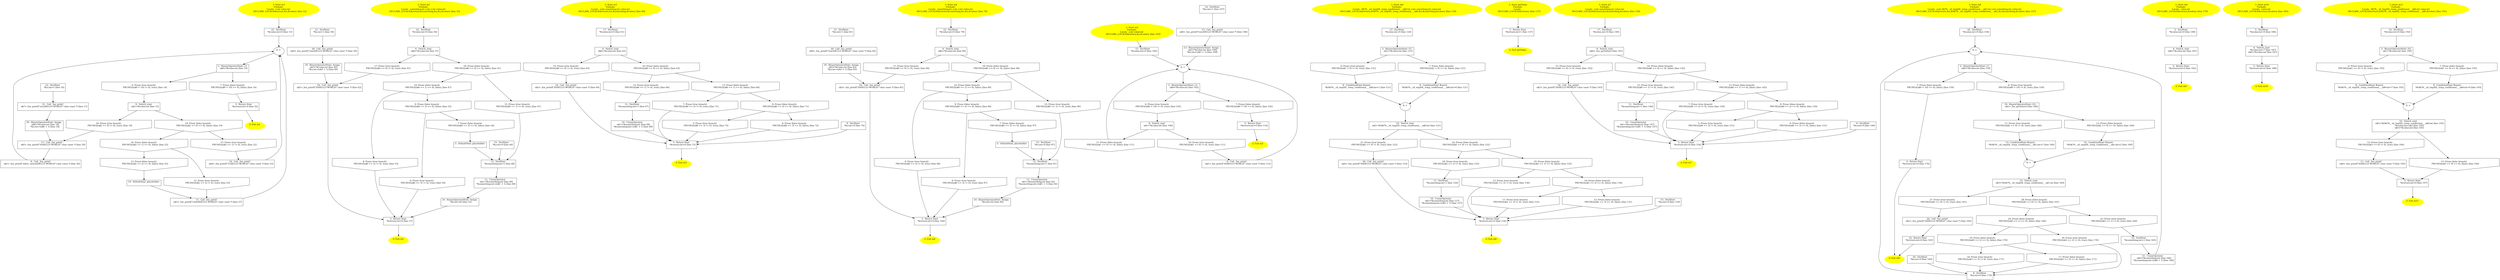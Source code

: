 /* @generated */
digraph iCFG {
"m1.ae7be26cdaa742ca148068d5ac90eaca_1" [label="1: Start m1\nFormals: \nLocals:  x:int value:int \n   DECLARE_LOCALS(&return,&x,&value); [line 12]\n " color=yellow style=filled]
	

	 "m1.ae7be26cdaa742ca148068d5ac90eaca_1" -> "m1.ae7be26cdaa742ca148068d5ac90eaca_23" ;
"m1.ae7be26cdaa742ca148068d5ac90eaca_2" [label="2: Exit m1 \n  " color=yellow style=filled]
	

"m1.ae7be26cdaa742ca148068d5ac90eaca_3" [label="3:  Return Stmt \n   *&return:int=0 [line 32]\n " shape="box"]
	

	 "m1.ae7be26cdaa742ca148068d5ac90eaca_3" -> "m1.ae7be26cdaa742ca148068d5ac90eaca_2" ;
"m1.ae7be26cdaa742ca148068d5ac90eaca_4" [label="4: + \n  " ]
	

	 "m1.ae7be26cdaa742ca148068d5ac90eaca_4" -> "m1.ae7be26cdaa742ca148068d5ac90eaca_5" ;
"m1.ae7be26cdaa742ca148068d5ac90eaca_5" [label="5:  BinaryOperatorStmt: LT \n   n$0=*&value:int [line 14]\n " shape="box"]
	

	 "m1.ae7be26cdaa742ca148068d5ac90eaca_5" -> "m1.ae7be26cdaa742ca148068d5ac90eaca_6" ;
	 "m1.ae7be26cdaa742ca148068d5ac90eaca_5" -> "m1.ae7be26cdaa742ca148068d5ac90eaca_7" ;
"m1.ae7be26cdaa742ca148068d5ac90eaca_6" [label="6: Prune (true branch) \n   PRUNE(((n$0 < 10) != 0), true); [line 14]\n " shape="invhouse"]
	

	 "m1.ae7be26cdaa742ca148068d5ac90eaca_6" -> "m1.ae7be26cdaa742ca148068d5ac90eaca_9" ;
"m1.ae7be26cdaa742ca148068d5ac90eaca_7" [label="7: Prune (false branch) \n   PRUNE(((n$0 < 10) == 0), false); [line 14]\n " shape="invhouse"]
	

	 "m1.ae7be26cdaa742ca148068d5ac90eaca_7" -> "m1.ae7be26cdaa742ca148068d5ac90eaca_3" ;
"m1.ae7be26cdaa742ca148068d5ac90eaca_8" [label="8:  Call _fun_printf \n   n$1=_fun_printf(\"(after_switch)HELLO WORLD!\":char const *) [line 30]\n " shape="box"]
	

	 "m1.ae7be26cdaa742ca148068d5ac90eaca_8" -> "m1.ae7be26cdaa742ca148068d5ac90eaca_4" ;
"m1.ae7be26cdaa742ca148068d5ac90eaca_9" [label="9:  Switch_stmt \n   n$2=*&value:int [line 15]\n " shape="box"]
	

	 "m1.ae7be26cdaa742ca148068d5ac90eaca_9" -> "m1.ae7be26cdaa742ca148068d5ac90eaca_18" ;
	 "m1.ae7be26cdaa742ca148068d5ac90eaca_9" -> "m1.ae7be26cdaa742ca148068d5ac90eaca_19" ;
"m1.ae7be26cdaa742ca148068d5ac90eaca_10" [label="10:  DefaultStmt_placeholder \n  " shape="box"]
	

	 "m1.ae7be26cdaa742ca148068d5ac90eaca_10" -> "m1.ae7be26cdaa742ca148068d5ac90eaca_11" ;
"m1.ae7be26cdaa742ca148068d5ac90eaca_11" [label="11:  Call _fun_printf \n   n$3=_fun_printf(\"(2/def)HELLO WORLD!\":char const *) [line 27]\n " shape="box"]
	

	 "m1.ae7be26cdaa742ca148068d5ac90eaca_11" -> "m1.ae7be26cdaa742ca148068d5ac90eaca_4" ;
"m1.ae7be26cdaa742ca148068d5ac90eaca_12" [label="12: Prune (true branch) \n   PRUNE(((n$2 == 2) != 0), true); [line 25]\n " shape="invhouse"]
	

	 "m1.ae7be26cdaa742ca148068d5ac90eaca_12" -> "m1.ae7be26cdaa742ca148068d5ac90eaca_11" ;
"m1.ae7be26cdaa742ca148068d5ac90eaca_13" [label="13: Prune (false branch) \n   PRUNE(((n$2 == 2) == 0), false); [line 25]\n " shape="invhouse"]
	

	 "m1.ae7be26cdaa742ca148068d5ac90eaca_13" -> "m1.ae7be26cdaa742ca148068d5ac90eaca_10" ;
"m1.ae7be26cdaa742ca148068d5ac90eaca_14" [label="14:  Call _fun_printf \n   n$4=_fun_printf(\"(1)HELLO WORLD!\":char const *) [line 23]\n " shape="box"]
	

	 "m1.ae7be26cdaa742ca148068d5ac90eaca_14" -> "m1.ae7be26cdaa742ca148068d5ac90eaca_4" ;
"m1.ae7be26cdaa742ca148068d5ac90eaca_15" [label="15: Prune (true branch) \n   PRUNE(((n$2 == 1) != 0), true); [line 22]\n " shape="invhouse"]
	

	 "m1.ae7be26cdaa742ca148068d5ac90eaca_15" -> "m1.ae7be26cdaa742ca148068d5ac90eaca_14" ;
"m1.ae7be26cdaa742ca148068d5ac90eaca_16" [label="16: Prune (false branch) \n   PRUNE(((n$2 == 1) == 0), false); [line 22]\n " shape="invhouse"]
	

	 "m1.ae7be26cdaa742ca148068d5ac90eaca_16" -> "m1.ae7be26cdaa742ca148068d5ac90eaca_12" ;
	 "m1.ae7be26cdaa742ca148068d5ac90eaca_16" -> "m1.ae7be26cdaa742ca148068d5ac90eaca_13" ;
"m1.ae7be26cdaa742ca148068d5ac90eaca_17" [label="17:  Call _fun_printf \n   n$5=_fun_printf(\"(0)HELLO WORLD!\":char const *) [line 20]\n " shape="box"]
	

	 "m1.ae7be26cdaa742ca148068d5ac90eaca_17" -> "m1.ae7be26cdaa742ca148068d5ac90eaca_8" ;
"m1.ae7be26cdaa742ca148068d5ac90eaca_18" [label="18: Prune (true branch) \n   PRUNE(((n$2 == 0) != 0), true); [line 19]\n " shape="invhouse"]
	

	 "m1.ae7be26cdaa742ca148068d5ac90eaca_18" -> "m1.ae7be26cdaa742ca148068d5ac90eaca_17" ;
"m1.ae7be26cdaa742ca148068d5ac90eaca_19" [label="19: Prune (false branch) \n   PRUNE(((n$2 == 0) == 0), false); [line 19]\n " shape="invhouse"]
	

	 "m1.ae7be26cdaa742ca148068d5ac90eaca_19" -> "m1.ae7be26cdaa742ca148068d5ac90eaca_15" ;
	 "m1.ae7be26cdaa742ca148068d5ac90eaca_19" -> "m1.ae7be26cdaa742ca148068d5ac90eaca_16" ;
"m1.ae7be26cdaa742ca148068d5ac90eaca_20" [label="20:  BinaryOperatorStmt: Assign \n   n$6=*&value:int [line 18]\n  *&x:int=(n$6 + 1) [line 18]\n " shape="box"]
	

	 "m1.ae7be26cdaa742ca148068d5ac90eaca_20" -> "m1.ae7be26cdaa742ca148068d5ac90eaca_17" ;
"m1.ae7be26cdaa742ca148068d5ac90eaca_21" [label="21:  Call _fun_printf \n   n$7=_fun_printf(\"(out)HELLO WORLD!\":char const *) [line 17]\n " shape="box"]
	

	 "m1.ae7be26cdaa742ca148068d5ac90eaca_21" -> "m1.ae7be26cdaa742ca148068d5ac90eaca_20" ;
"m1.ae7be26cdaa742ca148068d5ac90eaca_22" [label="22:  DeclStmt \n   *&x:int=1 [line 16]\n " shape="box"]
	

	 "m1.ae7be26cdaa742ca148068d5ac90eaca_22" -> "m1.ae7be26cdaa742ca148068d5ac90eaca_21" ;
"m1.ae7be26cdaa742ca148068d5ac90eaca_23" [label="23:  DeclStmt \n   *&value:int=0 [line 13]\n " shape="box"]
	

	 "m1.ae7be26cdaa742ca148068d5ac90eaca_23" -> "m1.ae7be26cdaa742ca148068d5ac90eaca_4" ;
"m2.aaf2f89992379705dac844c0a2a1d45f_1" [label="1: Start m2\nFormals: \nLocals:  something:int z:int x:int value:int \n   DECLARE_LOCALS(&return,&something,&z,&x,&value); [line 35]\n " color=yellow style=filled]
	

	 "m2.aaf2f89992379705dac844c0a2a1d45f_1" -> "m2.aaf2f89992379705dac844c0a2a1d45f_22" ;
"m2.aaf2f89992379705dac844c0a2a1d45f_2" [label="2: Exit m2 \n  " color=yellow style=filled]
	

"m2.aaf2f89992379705dac844c0a2a1d45f_3" [label="3:  Return Stmt \n   *&return:int=0 [line 57]\n " shape="box"]
	

	 "m2.aaf2f89992379705dac844c0a2a1d45f_3" -> "m2.aaf2f89992379705dac844c0a2a1d45f_2" ;
"m2.aaf2f89992379705dac844c0a2a1d45f_4" [label="4:  Switch_stmt \n   n$0=*&value:int [line 37]\n " shape="box"]
	

	 "m2.aaf2f89992379705dac844c0a2a1d45f_4" -> "m2.aaf2f89992379705dac844c0a2a1d45f_17" ;
	 "m2.aaf2f89992379705dac844c0a2a1d45f_4" -> "m2.aaf2f89992379705dac844c0a2a1d45f_18" ;
"m2.aaf2f89992379705dac844c0a2a1d45f_5" [label="5:  DefaultStmt_placeholder \n  " shape="box"]
	

	 "m2.aaf2f89992379705dac844c0a2a1d45f_5" -> "m2.aaf2f89992379705dac844c0a2a1d45f_12" ;
"m2.aaf2f89992379705dac844c0a2a1d45f_6" [label="6: Prune (true branch) \n   PRUNE(((n$0 == 3) != 0), true); [line 54]\n " shape="invhouse"]
	

	 "m2.aaf2f89992379705dac844c0a2a1d45f_6" -> "m2.aaf2f89992379705dac844c0a2a1d45f_3" ;
"m2.aaf2f89992379705dac844c0a2a1d45f_7" [label="7: Prune (false branch) \n   PRUNE(((n$0 == 3) == 0), false); [line 54]\n " shape="invhouse"]
	

	 "m2.aaf2f89992379705dac844c0a2a1d45f_7" -> "m2.aaf2f89992379705dac844c0a2a1d45f_5" ;
"m2.aaf2f89992379705dac844c0a2a1d45f_8" [label="8: Prune (true branch) \n   PRUNE(((n$0 == 2) != 0), true); [line 53]\n " shape="invhouse"]
	

	 "m2.aaf2f89992379705dac844c0a2a1d45f_8" -> "m2.aaf2f89992379705dac844c0a2a1d45f_3" ;
"m2.aaf2f89992379705dac844c0a2a1d45f_9" [label="9: Prune (false branch) \n   PRUNE(((n$0 == 2) == 0), false); [line 53]\n " shape="invhouse"]
	

	 "m2.aaf2f89992379705dac844c0a2a1d45f_9" -> "m2.aaf2f89992379705dac844c0a2a1d45f_6" ;
	 "m2.aaf2f89992379705dac844c0a2a1d45f_9" -> "m2.aaf2f89992379705dac844c0a2a1d45f_7" ;
"m2.aaf2f89992379705dac844c0a2a1d45f_10" [label="10:  BinaryOperatorStmt: Assign \n   *&z:int=42 [line 51]\n " shape="box"]
	

	 "m2.aaf2f89992379705dac844c0a2a1d45f_10" -> "m2.aaf2f89992379705dac844c0a2a1d45f_3" ;
"m2.aaf2f89992379705dac844c0a2a1d45f_11" [label="11:  UnaryOperator \n   n$1=*&something:int [line 49]\n  *&something:int=(n$1 + 1) [line 49]\n " shape="box"]
	

	 "m2.aaf2f89992379705dac844c0a2a1d45f_11" -> "m2.aaf2f89992379705dac844c0a2a1d45f_10" ;
"m2.aaf2f89992379705dac844c0a2a1d45f_12" [label="12:  DeclStmt \n   *&something:int=1 [line 48]\n " shape="box"]
	

	 "m2.aaf2f89992379705dac844c0a2a1d45f_12" -> "m2.aaf2f89992379705dac844c0a2a1d45f_11" ;
"m2.aaf2f89992379705dac844c0a2a1d45f_13" [label="13: Prune (true branch) \n   PRUNE(((n$0 == 1) != 0), true); [line 47]\n " shape="invhouse"]
	

	 "m2.aaf2f89992379705dac844c0a2a1d45f_13" -> "m2.aaf2f89992379705dac844c0a2a1d45f_12" ;
"m2.aaf2f89992379705dac844c0a2a1d45f_14" [label="14: Prune (false branch) \n   PRUNE(((n$0 == 1) == 0), false); [line 47]\n " shape="invhouse"]
	

	 "m2.aaf2f89992379705dac844c0a2a1d45f_14" -> "m2.aaf2f89992379705dac844c0a2a1d45f_8" ;
	 "m2.aaf2f89992379705dac844c0a2a1d45f_14" -> "m2.aaf2f89992379705dac844c0a2a1d45f_9" ;
"m2.aaf2f89992379705dac844c0a2a1d45f_15" [label="15:  DeclStmt \n   *&z:int=9 [line 44]\n " shape="box"]
	

	 "m2.aaf2f89992379705dac844c0a2a1d45f_15" -> "m2.aaf2f89992379705dac844c0a2a1d45f_12" ;
"m2.aaf2f89992379705dac844c0a2a1d45f_16" [label="16:  Call _fun_printf \n   n$2=_fun_printf(\"(0)HELLO WORLD!\":char const *) [line 42]\n " shape="box"]
	

	 "m2.aaf2f89992379705dac844c0a2a1d45f_16" -> "m2.aaf2f89992379705dac844c0a2a1d45f_3" ;
"m2.aaf2f89992379705dac844c0a2a1d45f_17" [label="17: Prune (true branch) \n   PRUNE(((n$0 == 0) != 0), true); [line 41]\n " shape="invhouse"]
	

	 "m2.aaf2f89992379705dac844c0a2a1d45f_17" -> "m2.aaf2f89992379705dac844c0a2a1d45f_16" ;
"m2.aaf2f89992379705dac844c0a2a1d45f_18" [label="18: Prune (false branch) \n   PRUNE(((n$0 == 0) == 0), false); [line 41]\n " shape="invhouse"]
	

	 "m2.aaf2f89992379705dac844c0a2a1d45f_18" -> "m2.aaf2f89992379705dac844c0a2a1d45f_13" ;
	 "m2.aaf2f89992379705dac844c0a2a1d45f_18" -> "m2.aaf2f89992379705dac844c0a2a1d45f_14" ;
"m2.aaf2f89992379705dac844c0a2a1d45f_19" [label="19:  BinaryOperatorStmt: Assign \n   n$3=*&value:int [line 40]\n  *&x:int=(n$3 + 1) [line 40]\n " shape="box"]
	

	 "m2.aaf2f89992379705dac844c0a2a1d45f_19" -> "m2.aaf2f89992379705dac844c0a2a1d45f_16" ;
"m2.aaf2f89992379705dac844c0a2a1d45f_20" [label="20:  Call _fun_printf \n   n$4=_fun_printf(\"(out)HELLO WORLD!\":char const *) [line 39]\n " shape="box"]
	

	 "m2.aaf2f89992379705dac844c0a2a1d45f_20" -> "m2.aaf2f89992379705dac844c0a2a1d45f_19" ;
"m2.aaf2f89992379705dac844c0a2a1d45f_21" [label="21:  DeclStmt \n   *&x:int=1 [line 38]\n " shape="box"]
	

	 "m2.aaf2f89992379705dac844c0a2a1d45f_21" -> "m2.aaf2f89992379705dac844c0a2a1d45f_20" ;
"m2.aaf2f89992379705dac844c0a2a1d45f_22" [label="22:  DeclStmt \n   *&value:int=0 [line 36]\n " shape="box"]
	

	 "m2.aaf2f89992379705dac844c0a2a1d45f_22" -> "m2.aaf2f89992379705dac844c0a2a1d45f_4" ;
"m3.9678f7a7939f457fa0d9353761e189c7_1" [label="1: Start m3\nFormals: \nLocals:  z:int something:int value:int \n   DECLARE_LOCALS(&return,&z,&something,&value); [line 60]\n " color=yellow style=filled]
	

	 "m3.9678f7a7939f457fa0d9353761e189c7_1" -> "m3.9678f7a7939f457fa0d9353761e189c7_17" ;
"m3.9678f7a7939f457fa0d9353761e189c7_2" [label="2: Exit m3 \n  " color=yellow style=filled]
	

"m3.9678f7a7939f457fa0d9353761e189c7_3" [label="3:  Return Stmt \n   *&return:int=0 [line 75]\n " shape="box"]
	

	 "m3.9678f7a7939f457fa0d9353761e189c7_3" -> "m3.9678f7a7939f457fa0d9353761e189c7_2" ;
"m3.9678f7a7939f457fa0d9353761e189c7_4" [label="4:  Switch_stmt \n   n$0=*&value:int [line 62]\n " shape="box"]
	

	 "m3.9678f7a7939f457fa0d9353761e189c7_4" -> "m3.9678f7a7939f457fa0d9353761e189c7_15" ;
	 "m3.9678f7a7939f457fa0d9353761e189c7_4" -> "m3.9678f7a7939f457fa0d9353761e189c7_16" ;
"m3.9678f7a7939f457fa0d9353761e189c7_5" [label="5: Prune (true branch) \n   PRUNE(((n$0 == 3) != 0), true); [line 72]\n " shape="invhouse"]
	

	 "m3.9678f7a7939f457fa0d9353761e189c7_5" -> "m3.9678f7a7939f457fa0d9353761e189c7_3" ;
"m3.9678f7a7939f457fa0d9353761e189c7_6" [label="6: Prune (false branch) \n   PRUNE(((n$0 == 3) == 0), false); [line 72]\n " shape="invhouse"]
	

	 "m3.9678f7a7939f457fa0d9353761e189c7_6" -> "m3.9678f7a7939f457fa0d9353761e189c7_3" ;
"m3.9678f7a7939f457fa0d9353761e189c7_7" [label="7: Prune (true branch) \n   PRUNE(((n$0 == 2) != 0), true); [line 71]\n " shape="invhouse"]
	

	 "m3.9678f7a7939f457fa0d9353761e189c7_7" -> "m3.9678f7a7939f457fa0d9353761e189c7_3" ;
"m3.9678f7a7939f457fa0d9353761e189c7_8" [label="8: Prune (false branch) \n   PRUNE(((n$0 == 2) == 0), false); [line 71]\n " shape="invhouse"]
	

	 "m3.9678f7a7939f457fa0d9353761e189c7_8" -> "m3.9678f7a7939f457fa0d9353761e189c7_5" ;
	 "m3.9678f7a7939f457fa0d9353761e189c7_8" -> "m3.9678f7a7939f457fa0d9353761e189c7_6" ;
"m3.9678f7a7939f457fa0d9353761e189c7_9" [label="9:  DeclStmt \n   *&z:int=9 [line 70]\n " shape="box"]
	

	 "m3.9678f7a7939f457fa0d9353761e189c7_9" -> "m3.9678f7a7939f457fa0d9353761e189c7_3" ;
"m3.9678f7a7939f457fa0d9353761e189c7_10" [label="10:  UnaryOperator \n   n$1=*&something:int [line 68]\n  *&something:int=(n$1 + 1) [line 68]\n " shape="box"]
	

	 "m3.9678f7a7939f457fa0d9353761e189c7_10" -> "m3.9678f7a7939f457fa0d9353761e189c7_3" ;
"m3.9678f7a7939f457fa0d9353761e189c7_11" [label="11:  DeclStmt \n   *&something:int=1 [line 67]\n " shape="box"]
	

	 "m3.9678f7a7939f457fa0d9353761e189c7_11" -> "m3.9678f7a7939f457fa0d9353761e189c7_10" ;
"m3.9678f7a7939f457fa0d9353761e189c7_12" [label="12: Prune (true branch) \n   PRUNE(((n$0 == 1) != 0), true); [line 66]\n " shape="invhouse"]
	

	 "m3.9678f7a7939f457fa0d9353761e189c7_12" -> "m3.9678f7a7939f457fa0d9353761e189c7_11" ;
"m3.9678f7a7939f457fa0d9353761e189c7_13" [label="13: Prune (false branch) \n   PRUNE(((n$0 == 1) == 0), false); [line 66]\n " shape="invhouse"]
	

	 "m3.9678f7a7939f457fa0d9353761e189c7_13" -> "m3.9678f7a7939f457fa0d9353761e189c7_7" ;
	 "m3.9678f7a7939f457fa0d9353761e189c7_13" -> "m3.9678f7a7939f457fa0d9353761e189c7_8" ;
"m3.9678f7a7939f457fa0d9353761e189c7_14" [label="14:  Call _fun_printf \n   n$2=_fun_printf(\"(0)HELLO WORLD!\":char const *) [line 64]\n " shape="box"]
	

	 "m3.9678f7a7939f457fa0d9353761e189c7_14" -> "m3.9678f7a7939f457fa0d9353761e189c7_3" ;
"m3.9678f7a7939f457fa0d9353761e189c7_15" [label="15: Prune (true branch) \n   PRUNE(((n$0 == 0) != 0), true); [line 63]\n " shape="invhouse"]
	

	 "m3.9678f7a7939f457fa0d9353761e189c7_15" -> "m3.9678f7a7939f457fa0d9353761e189c7_14" ;
"m3.9678f7a7939f457fa0d9353761e189c7_16" [label="16: Prune (false branch) \n   PRUNE(((n$0 == 0) == 0), false); [line 63]\n " shape="invhouse"]
	

	 "m3.9678f7a7939f457fa0d9353761e189c7_16" -> "m3.9678f7a7939f457fa0d9353761e189c7_12" ;
	 "m3.9678f7a7939f457fa0d9353761e189c7_16" -> "m3.9678f7a7939f457fa0d9353761e189c7_13" ;
"m3.9678f7a7939f457fa0d9353761e189c7_17" [label="17:  DeclStmt \n   *&value:int=0 [line 61]\n " shape="box"]
	

	 "m3.9678f7a7939f457fa0d9353761e189c7_17" -> "m3.9678f7a7939f457fa0d9353761e189c7_4" ;
"m4.fd6b6fc9220b72d21683ae8e4f50a210_1" [label="1: Start m4\nFormals: \nLocals:  something:int z:int x:int value:int \n   DECLARE_LOCALS(&return,&something,&z,&x,&value); [line 78]\n " color=yellow style=filled]
	

	 "m4.fd6b6fc9220b72d21683ae8e4f50a210_1" -> "m4.fd6b6fc9220b72d21683ae8e4f50a210_22" ;
"m4.fd6b6fc9220b72d21683ae8e4f50a210_2" [label="2: Exit m4 \n  " color=yellow style=filled]
	

"m4.fd6b6fc9220b72d21683ae8e4f50a210_3" [label="3:  Return Stmt \n   *&return:int=0 [line 100]\n " shape="box"]
	

	 "m4.fd6b6fc9220b72d21683ae8e4f50a210_3" -> "m4.fd6b6fc9220b72d21683ae8e4f50a210_2" ;
"m4.fd6b6fc9220b72d21683ae8e4f50a210_4" [label="4:  Switch_stmt \n   n$0=*&value:int [line 80]\n " shape="box"]
	

	 "m4.fd6b6fc9220b72d21683ae8e4f50a210_4" -> "m4.fd6b6fc9220b72d21683ae8e4f50a210_17" ;
	 "m4.fd6b6fc9220b72d21683ae8e4f50a210_4" -> "m4.fd6b6fc9220b72d21683ae8e4f50a210_18" ;
"m4.fd6b6fc9220b72d21683ae8e4f50a210_5" [label="5:  DefaultStmt_placeholder \n  " shape="box"]
	

	 "m4.fd6b6fc9220b72d21683ae8e4f50a210_5" -> "m4.fd6b6fc9220b72d21683ae8e4f50a210_12" ;
"m4.fd6b6fc9220b72d21683ae8e4f50a210_6" [label="6: Prune (true branch) \n   PRUNE(((n$0 == 3) != 0), true); [line 97]\n " shape="invhouse"]
	

	 "m4.fd6b6fc9220b72d21683ae8e4f50a210_6" -> "m4.fd6b6fc9220b72d21683ae8e4f50a210_3" ;
"m4.fd6b6fc9220b72d21683ae8e4f50a210_7" [label="7: Prune (false branch) \n   PRUNE(((n$0 == 3) == 0), false); [line 97]\n " shape="invhouse"]
	

	 "m4.fd6b6fc9220b72d21683ae8e4f50a210_7" -> "m4.fd6b6fc9220b72d21683ae8e4f50a210_5" ;
"m4.fd6b6fc9220b72d21683ae8e4f50a210_8" [label="8: Prune (true branch) \n   PRUNE(((n$0 == 2) != 0), true); [line 96]\n " shape="invhouse"]
	

	 "m4.fd6b6fc9220b72d21683ae8e4f50a210_8" -> "m4.fd6b6fc9220b72d21683ae8e4f50a210_3" ;
"m4.fd6b6fc9220b72d21683ae8e4f50a210_9" [label="9: Prune (false branch) \n   PRUNE(((n$0 == 2) == 0), false); [line 96]\n " shape="invhouse"]
	

	 "m4.fd6b6fc9220b72d21683ae8e4f50a210_9" -> "m4.fd6b6fc9220b72d21683ae8e4f50a210_6" ;
	 "m4.fd6b6fc9220b72d21683ae8e4f50a210_9" -> "m4.fd6b6fc9220b72d21683ae8e4f50a210_7" ;
"m4.fd6b6fc9220b72d21683ae8e4f50a210_10" [label="10:  BinaryOperatorStmt: Assign \n   *&z:int=42 [line 94]\n " shape="box"]
	

	 "m4.fd6b6fc9220b72d21683ae8e4f50a210_10" -> "m4.fd6b6fc9220b72d21683ae8e4f50a210_3" ;
"m4.fd6b6fc9220b72d21683ae8e4f50a210_11" [label="11:  UnaryOperator \n   n$1=*&something:int [line 92]\n  *&something:int=(n$1 + 1) [line 92]\n " shape="box"]
	

	 "m4.fd6b6fc9220b72d21683ae8e4f50a210_11" -> "m4.fd6b6fc9220b72d21683ae8e4f50a210_10" ;
"m4.fd6b6fc9220b72d21683ae8e4f50a210_12" [label="12:  DeclStmt \n   *&something:int=1 [line 91]\n " shape="box"]
	

	 "m4.fd6b6fc9220b72d21683ae8e4f50a210_12" -> "m4.fd6b6fc9220b72d21683ae8e4f50a210_11" ;
"m4.fd6b6fc9220b72d21683ae8e4f50a210_13" [label="13: Prune (true branch) \n   PRUNE(((n$0 == 1) != 0), true); [line 90]\n " shape="invhouse"]
	

	 "m4.fd6b6fc9220b72d21683ae8e4f50a210_13" -> "m4.fd6b6fc9220b72d21683ae8e4f50a210_12" ;
"m4.fd6b6fc9220b72d21683ae8e4f50a210_14" [label="14: Prune (false branch) \n   PRUNE(((n$0 == 1) == 0), false); [line 90]\n " shape="invhouse"]
	

	 "m4.fd6b6fc9220b72d21683ae8e4f50a210_14" -> "m4.fd6b6fc9220b72d21683ae8e4f50a210_8" ;
	 "m4.fd6b6fc9220b72d21683ae8e4f50a210_14" -> "m4.fd6b6fc9220b72d21683ae8e4f50a210_9" ;
"m4.fd6b6fc9220b72d21683ae8e4f50a210_15" [label="15:  DeclStmt \n   *&z:int=9 [line 87]\n " shape="box"]
	

	 "m4.fd6b6fc9220b72d21683ae8e4f50a210_15" -> "m4.fd6b6fc9220b72d21683ae8e4f50a210_12" ;
"m4.fd6b6fc9220b72d21683ae8e4f50a210_16" [label="16:  Call _fun_printf \n   n$2=_fun_printf(\"(0)HELLO WORLD!\":char const *) [line 85]\n " shape="box"]
	

	 "m4.fd6b6fc9220b72d21683ae8e4f50a210_16" -> "m4.fd6b6fc9220b72d21683ae8e4f50a210_3" ;
"m4.fd6b6fc9220b72d21683ae8e4f50a210_17" [label="17: Prune (true branch) \n   PRUNE(((n$0 == 0) != 0), true); [line 84]\n " shape="invhouse"]
	

	 "m4.fd6b6fc9220b72d21683ae8e4f50a210_17" -> "m4.fd6b6fc9220b72d21683ae8e4f50a210_16" ;
"m4.fd6b6fc9220b72d21683ae8e4f50a210_18" [label="18: Prune (false branch) \n   PRUNE(((n$0 == 0) == 0), false); [line 84]\n " shape="invhouse"]
	

	 "m4.fd6b6fc9220b72d21683ae8e4f50a210_18" -> "m4.fd6b6fc9220b72d21683ae8e4f50a210_13" ;
	 "m4.fd6b6fc9220b72d21683ae8e4f50a210_18" -> "m4.fd6b6fc9220b72d21683ae8e4f50a210_14" ;
"m4.fd6b6fc9220b72d21683ae8e4f50a210_19" [label="19:  BinaryOperatorStmt: Assign \n   n$3=*&value:int [line 83]\n  *&x:int=(n$3 + 1) [line 83]\n " shape="box"]
	

	 "m4.fd6b6fc9220b72d21683ae8e4f50a210_19" -> "m4.fd6b6fc9220b72d21683ae8e4f50a210_16" ;
"m4.fd6b6fc9220b72d21683ae8e4f50a210_20" [label="20:  Call _fun_printf \n   n$4=_fun_printf(\"(out)HELLO WORLD!\":char const *) [line 82]\n " shape="box"]
	

	 "m4.fd6b6fc9220b72d21683ae8e4f50a210_20" -> "m4.fd6b6fc9220b72d21683ae8e4f50a210_19" ;
"m4.fd6b6fc9220b72d21683ae8e4f50a210_21" [label="21:  DeclStmt \n   *&x:int=1 [line 81]\n " shape="box"]
	

	 "m4.fd6b6fc9220b72d21683ae8e4f50a210_21" -> "m4.fd6b6fc9220b72d21683ae8e4f50a210_20" ;
"m4.fd6b6fc9220b72d21683ae8e4f50a210_22" [label="22:  DeclStmt \n   *&value:int=0 [line 79]\n " shape="box"]
	

	 "m4.fd6b6fc9220b72d21683ae8e4f50a210_22" -> "m4.fd6b6fc9220b72d21683ae8e4f50a210_4" ;
"m5.7b1f6dff14d8c2dfeb7da9487be0612d_1" [label="1: Start m5\nFormals: \nLocals:  x:int value:int \n   DECLARE_LOCALS(&return,&x,&value); [line 103]\n " color=yellow style=filled]
	

	 "m5.7b1f6dff14d8c2dfeb7da9487be0612d_1" -> "m5.7b1f6dff14d8c2dfeb7da9487be0612d_15" ;
"m5.7b1f6dff14d8c2dfeb7da9487be0612d_2" [label="2: Exit m5 \n  " color=yellow style=filled]
	

"m5.7b1f6dff14d8c2dfeb7da9487be0612d_3" [label="3:  Return Stmt \n   *&return:int=0 [line 116]\n " shape="box"]
	

	 "m5.7b1f6dff14d8c2dfeb7da9487be0612d_3" -> "m5.7b1f6dff14d8c2dfeb7da9487be0612d_2" ;
"m5.7b1f6dff14d8c2dfeb7da9487be0612d_4" [label="4: + \n  " ]
	

	 "m5.7b1f6dff14d8c2dfeb7da9487be0612d_4" -> "m5.7b1f6dff14d8c2dfeb7da9487be0612d_5" ;
"m5.7b1f6dff14d8c2dfeb7da9487be0612d_5" [label="5:  BinaryOperatorStmt: LT \n   n$0=*&value:int [line 105]\n " shape="box"]
	

	 "m5.7b1f6dff14d8c2dfeb7da9487be0612d_5" -> "m5.7b1f6dff14d8c2dfeb7da9487be0612d_6" ;
	 "m5.7b1f6dff14d8c2dfeb7da9487be0612d_5" -> "m5.7b1f6dff14d8c2dfeb7da9487be0612d_7" ;
"m5.7b1f6dff14d8c2dfeb7da9487be0612d_6" [label="6: Prune (true branch) \n   PRUNE(((n$0 < 10) != 0), true); [line 105]\n " shape="invhouse"]
	

	 "m5.7b1f6dff14d8c2dfeb7da9487be0612d_6" -> "m5.7b1f6dff14d8c2dfeb7da9487be0612d_8" ;
"m5.7b1f6dff14d8c2dfeb7da9487be0612d_7" [label="7: Prune (false branch) \n   PRUNE(((n$0 < 10) == 0), false); [line 105]\n " shape="invhouse"]
	

	 "m5.7b1f6dff14d8c2dfeb7da9487be0612d_7" -> "m5.7b1f6dff14d8c2dfeb7da9487be0612d_3" ;
"m5.7b1f6dff14d8c2dfeb7da9487be0612d_8" [label="8:  Switch_stmt \n   n$1=*&value:int [line 106]\n " shape="box"]
	

	 "m5.7b1f6dff14d8c2dfeb7da9487be0612d_8" -> "m5.7b1f6dff14d8c2dfeb7da9487be0612d_10" ;
	 "m5.7b1f6dff14d8c2dfeb7da9487be0612d_8" -> "m5.7b1f6dff14d8c2dfeb7da9487be0612d_11" ;
"m5.7b1f6dff14d8c2dfeb7da9487be0612d_9" [label="9:  Call _fun_printf \n   n$2=_fun_printf(\"(0)HELLO WORLD!\":char const *) [line 112]\n " shape="box"]
	

	 "m5.7b1f6dff14d8c2dfeb7da9487be0612d_9" -> "m5.7b1f6dff14d8c2dfeb7da9487be0612d_4" ;
"m5.7b1f6dff14d8c2dfeb7da9487be0612d_10" [label="10: Prune (true branch) \n   PRUNE(((n$1 == 0) != 0), true); [line 111]\n " shape="invhouse"]
	

	 "m5.7b1f6dff14d8c2dfeb7da9487be0612d_10" -> "m5.7b1f6dff14d8c2dfeb7da9487be0612d_9" ;
"m5.7b1f6dff14d8c2dfeb7da9487be0612d_11" [label="11: Prune (false branch) \n   PRUNE(((n$1 == 0) == 0), false); [line 111]\n " shape="invhouse"]
	

	 "m5.7b1f6dff14d8c2dfeb7da9487be0612d_11" -> "m5.7b1f6dff14d8c2dfeb7da9487be0612d_4" ;
"m5.7b1f6dff14d8c2dfeb7da9487be0612d_12" [label="12:  BinaryOperatorStmt: Assign \n   n$3=*&value:int [line 109]\n  *&x:int=(n$3 + 1) [line 109]\n " shape="box"]
	

	 "m5.7b1f6dff14d8c2dfeb7da9487be0612d_12" -> "m5.7b1f6dff14d8c2dfeb7da9487be0612d_4" ;
"m5.7b1f6dff14d8c2dfeb7da9487be0612d_13" [label="13:  Call _fun_printf \n   n$4=_fun_printf(\"(out)HELLO WORLD!\":char const *) [line 108]\n " shape="box"]
	

	 "m5.7b1f6dff14d8c2dfeb7da9487be0612d_13" -> "m5.7b1f6dff14d8c2dfeb7da9487be0612d_12" ;
"m5.7b1f6dff14d8c2dfeb7da9487be0612d_14" [label="14:  DeclStmt \n   *&x:int=1 [line 107]\n " shape="box"]
	

	 "m5.7b1f6dff14d8c2dfeb7da9487be0612d_14" -> "m5.7b1f6dff14d8c2dfeb7da9487be0612d_13" ;
"m5.7b1f6dff14d8c2dfeb7da9487be0612d_15" [label="15:  DeclStmt \n   *&value:int=0 [line 104]\n " shape="box"]
	

	 "m5.7b1f6dff14d8c2dfeb7da9487be0612d_15" -> "m5.7b1f6dff14d8c2dfeb7da9487be0612d_4" ;
"m6.36604411a85db2bd9e97e22bfb5b692d_1" [label="1: Start m6\nFormals: \nLocals:  0$?%__sil_tmpSIL_temp_conditional___n$0:int z:int something:int value:int \n   DECLARE_LOCALS(&return,&0$?%__sil_tmpSIL_temp_conditional___n$0,&z,&something,&value); [line 119]\n " color=yellow style=filled]
	

	 "m6.36604411a85db2bd9e97e22bfb5b692d_1" -> "m6.36604411a85db2bd9e97e22bfb5b692d_23" ;
"m6.36604411a85db2bd9e97e22bfb5b692d_2" [label="2: Exit m6 \n  " color=yellow style=filled]
	

"m6.36604411a85db2bd9e97e22bfb5b692d_3" [label="3:  Return Stmt \n   *&return:int=0 [line 134]\n " shape="box"]
	

	 "m6.36604411a85db2bd9e97e22bfb5b692d_3" -> "m6.36604411a85db2bd9e97e22bfb5b692d_2" ;
"m6.36604411a85db2bd9e97e22bfb5b692d_4" [label="4: + \n  " ]
	

	 "m6.36604411a85db2bd9e97e22bfb5b692d_4" -> "m6.36604411a85db2bd9e97e22bfb5b692d_10" ;
"m6.36604411a85db2bd9e97e22bfb5b692d_5" [label="5:  BinaryOperatorStmt: GT \n   n$1=*&value:int [line 121]\n " shape="box"]
	

	 "m6.36604411a85db2bd9e97e22bfb5b692d_5" -> "m6.36604411a85db2bd9e97e22bfb5b692d_6" ;
	 "m6.36604411a85db2bd9e97e22bfb5b692d_5" -> "m6.36604411a85db2bd9e97e22bfb5b692d_7" ;
"m6.36604411a85db2bd9e97e22bfb5b692d_6" [label="6: Prune (true branch) \n   PRUNE(((n$1 > 0) != 0), true); [line 121]\n " shape="invhouse"]
	

	 "m6.36604411a85db2bd9e97e22bfb5b692d_6" -> "m6.36604411a85db2bd9e97e22bfb5b692d_8" ;
"m6.36604411a85db2bd9e97e22bfb5b692d_7" [label="7: Prune (false branch) \n   PRUNE(((n$1 > 0) == 0), false); [line 121]\n " shape="invhouse"]
	

	 "m6.36604411a85db2bd9e97e22bfb5b692d_7" -> "m6.36604411a85db2bd9e97e22bfb5b692d_9" ;
"m6.36604411a85db2bd9e97e22bfb5b692d_8" [label="8:  ConditinalStmt Branch \n   *&0$?%__sil_tmpSIL_temp_conditional___n$0:int=1 [line 121]\n " shape="box"]
	

	 "m6.36604411a85db2bd9e97e22bfb5b692d_8" -> "m6.36604411a85db2bd9e97e22bfb5b692d_4" ;
"m6.36604411a85db2bd9e97e22bfb5b692d_9" [label="9:  ConditinalStmt Branch \n   *&0$?%__sil_tmpSIL_temp_conditional___n$0:int=0 [line 121]\n " shape="box"]
	

	 "m6.36604411a85db2bd9e97e22bfb5b692d_9" -> "m6.36604411a85db2bd9e97e22bfb5b692d_4" ;
"m6.36604411a85db2bd9e97e22bfb5b692d_10" [label="10:  Switch_stmt \n   n$2=*&0$?%__sil_tmpSIL_temp_conditional___n$0:int [line 121]\n " shape="box"]
	

	 "m6.36604411a85db2bd9e97e22bfb5b692d_10" -> "m6.36604411a85db2bd9e97e22bfb5b692d_21" ;
	 "m6.36604411a85db2bd9e97e22bfb5b692d_10" -> "m6.36604411a85db2bd9e97e22bfb5b692d_22" ;
"m6.36604411a85db2bd9e97e22bfb5b692d_11" [label="11: Prune (true branch) \n   PRUNE(((n$2 == 3) != 0), true); [line 131]\n " shape="invhouse"]
	

	 "m6.36604411a85db2bd9e97e22bfb5b692d_11" -> "m6.36604411a85db2bd9e97e22bfb5b692d_3" ;
"m6.36604411a85db2bd9e97e22bfb5b692d_12" [label="12: Prune (false branch) \n   PRUNE(((n$2 == 3) == 0), false); [line 131]\n " shape="invhouse"]
	

	 "m6.36604411a85db2bd9e97e22bfb5b692d_12" -> "m6.36604411a85db2bd9e97e22bfb5b692d_3" ;
"m6.36604411a85db2bd9e97e22bfb5b692d_13" [label="13: Prune (true branch) \n   PRUNE(((n$2 == 2) != 0), true); [line 130]\n " shape="invhouse"]
	

	 "m6.36604411a85db2bd9e97e22bfb5b692d_13" -> "m6.36604411a85db2bd9e97e22bfb5b692d_3" ;
"m6.36604411a85db2bd9e97e22bfb5b692d_14" [label="14: Prune (false branch) \n   PRUNE(((n$2 == 2) == 0), false); [line 130]\n " shape="invhouse"]
	

	 "m6.36604411a85db2bd9e97e22bfb5b692d_14" -> "m6.36604411a85db2bd9e97e22bfb5b692d_11" ;
	 "m6.36604411a85db2bd9e97e22bfb5b692d_14" -> "m6.36604411a85db2bd9e97e22bfb5b692d_12" ;
"m6.36604411a85db2bd9e97e22bfb5b692d_15" [label="15:  DeclStmt \n   *&z:int=9 [line 129]\n " shape="box"]
	

	 "m6.36604411a85db2bd9e97e22bfb5b692d_15" -> "m6.36604411a85db2bd9e97e22bfb5b692d_3" ;
"m6.36604411a85db2bd9e97e22bfb5b692d_16" [label="16:  UnaryOperator \n   n$3=*&something:int [line 127]\n  *&something:int=(n$3 + 1) [line 127]\n " shape="box"]
	

	 "m6.36604411a85db2bd9e97e22bfb5b692d_16" -> "m6.36604411a85db2bd9e97e22bfb5b692d_3" ;
"m6.36604411a85db2bd9e97e22bfb5b692d_17" [label="17:  DeclStmt \n   *&something:int=1 [line 126]\n " shape="box"]
	

	 "m6.36604411a85db2bd9e97e22bfb5b692d_17" -> "m6.36604411a85db2bd9e97e22bfb5b692d_16" ;
"m6.36604411a85db2bd9e97e22bfb5b692d_18" [label="18: Prune (true branch) \n   PRUNE(((n$2 == 1) != 0), true); [line 125]\n " shape="invhouse"]
	

	 "m6.36604411a85db2bd9e97e22bfb5b692d_18" -> "m6.36604411a85db2bd9e97e22bfb5b692d_17" ;
"m6.36604411a85db2bd9e97e22bfb5b692d_19" [label="19: Prune (false branch) \n   PRUNE(((n$2 == 1) == 0), false); [line 125]\n " shape="invhouse"]
	

	 "m6.36604411a85db2bd9e97e22bfb5b692d_19" -> "m6.36604411a85db2bd9e97e22bfb5b692d_13" ;
	 "m6.36604411a85db2bd9e97e22bfb5b692d_19" -> "m6.36604411a85db2bd9e97e22bfb5b692d_14" ;
"m6.36604411a85db2bd9e97e22bfb5b692d_20" [label="20:  Call _fun_printf \n   n$4=_fun_printf(\"(0)HELLO WORLD!\":char const *) [line 123]\n " shape="box"]
	

	 "m6.36604411a85db2bd9e97e22bfb5b692d_20" -> "m6.36604411a85db2bd9e97e22bfb5b692d_3" ;
"m6.36604411a85db2bd9e97e22bfb5b692d_21" [label="21: Prune (true branch) \n   PRUNE(((n$2 == 0) != 0), true); [line 122]\n " shape="invhouse"]
	

	 "m6.36604411a85db2bd9e97e22bfb5b692d_21" -> "m6.36604411a85db2bd9e97e22bfb5b692d_20" ;
"m6.36604411a85db2bd9e97e22bfb5b692d_22" [label="22: Prune (false branch) \n   PRUNE(((n$2 == 0) == 0), false); [line 122]\n " shape="invhouse"]
	

	 "m6.36604411a85db2bd9e97e22bfb5b692d_22" -> "m6.36604411a85db2bd9e97e22bfb5b692d_18" ;
	 "m6.36604411a85db2bd9e97e22bfb5b692d_22" -> "m6.36604411a85db2bd9e97e22bfb5b692d_19" ;
"m6.36604411a85db2bd9e97e22bfb5b692d_23" [label="23:  DeclStmt \n   *&value:int=0 [line 120]\n " shape="box"]
	

	 "m6.36604411a85db2bd9e97e22bfb5b692d_23" -> "m6.36604411a85db2bd9e97e22bfb5b692d_5" ;
"getValue.faa0c7b1433b0c97fcdc15fa47c8180f_1" [label="1: Start getValue\nFormals: \nLocals:  \n   DECLARE_LOCALS(&return); [line 137]\n " color=yellow style=filled]
	

	 "getValue.faa0c7b1433b0c97fcdc15fa47c8180f_1" -> "getValue.faa0c7b1433b0c97fcdc15fa47c8180f_3" ;
"getValue.faa0c7b1433b0c97fcdc15fa47c8180f_2" [label="2: Exit getValue \n  " color=yellow style=filled]
	

"getValue.faa0c7b1433b0c97fcdc15fa47c8180f_3" [label="3:  Return Stmt \n   *&return:int=1 [line 137]\n " shape="box"]
	

	 "getValue.faa0c7b1433b0c97fcdc15fa47c8180f_3" -> "getValue.faa0c7b1433b0c97fcdc15fa47c8180f_2" ;
"m7.0449904fbf32607bf8ce5c26823dbc29_1" [label="1: Start m7\nFormals: \nLocals:  z:int something:int value:int \n   DECLARE_LOCALS(&return,&z,&something,&value); [line 139]\n " color=yellow style=filled]
	

	 "m7.0449904fbf32607bf8ce5c26823dbc29_1" -> "m7.0449904fbf32607bf8ce5c26823dbc29_17" ;
"m7.0449904fbf32607bf8ce5c26823dbc29_2" [label="2: Exit m7 \n  " color=yellow style=filled]
	

"m7.0449904fbf32607bf8ce5c26823dbc29_3" [label="3:  Return Stmt \n   *&return:int=0 [line 154]\n " shape="box"]
	

	 "m7.0449904fbf32607bf8ce5c26823dbc29_3" -> "m7.0449904fbf32607bf8ce5c26823dbc29_2" ;
"m7.0449904fbf32607bf8ce5c26823dbc29_4" [label="4:  Switch_stmt \n   n$0=_fun_getValue() [line 141]\n " shape="box"]
	

	 "m7.0449904fbf32607bf8ce5c26823dbc29_4" -> "m7.0449904fbf32607bf8ce5c26823dbc29_15" ;
	 "m7.0449904fbf32607bf8ce5c26823dbc29_4" -> "m7.0449904fbf32607bf8ce5c26823dbc29_16" ;
"m7.0449904fbf32607bf8ce5c26823dbc29_5" [label="5: Prune (true branch) \n   PRUNE(((n$0 == 3) != 0), true); [line 151]\n " shape="invhouse"]
	

	 "m7.0449904fbf32607bf8ce5c26823dbc29_5" -> "m7.0449904fbf32607bf8ce5c26823dbc29_3" ;
"m7.0449904fbf32607bf8ce5c26823dbc29_6" [label="6: Prune (false branch) \n   PRUNE(((n$0 == 3) == 0), false); [line 151]\n " shape="invhouse"]
	

	 "m7.0449904fbf32607bf8ce5c26823dbc29_6" -> "m7.0449904fbf32607bf8ce5c26823dbc29_3" ;
"m7.0449904fbf32607bf8ce5c26823dbc29_7" [label="7: Prune (true branch) \n   PRUNE(((n$0 == 2) != 0), true); [line 150]\n " shape="invhouse"]
	

	 "m7.0449904fbf32607bf8ce5c26823dbc29_7" -> "m7.0449904fbf32607bf8ce5c26823dbc29_3" ;
"m7.0449904fbf32607bf8ce5c26823dbc29_8" [label="8: Prune (false branch) \n   PRUNE(((n$0 == 2) == 0), false); [line 150]\n " shape="invhouse"]
	

	 "m7.0449904fbf32607bf8ce5c26823dbc29_8" -> "m7.0449904fbf32607bf8ce5c26823dbc29_5" ;
	 "m7.0449904fbf32607bf8ce5c26823dbc29_8" -> "m7.0449904fbf32607bf8ce5c26823dbc29_6" ;
"m7.0449904fbf32607bf8ce5c26823dbc29_9" [label="9:  DeclStmt \n   *&z:int=9 [line 149]\n " shape="box"]
	

	 "m7.0449904fbf32607bf8ce5c26823dbc29_9" -> "m7.0449904fbf32607bf8ce5c26823dbc29_3" ;
"m7.0449904fbf32607bf8ce5c26823dbc29_10" [label="10:  UnaryOperator \n   n$1=*&something:int [line 147]\n  *&something:int=(n$1 + 1) [line 147]\n " shape="box"]
	

	 "m7.0449904fbf32607bf8ce5c26823dbc29_10" -> "m7.0449904fbf32607bf8ce5c26823dbc29_3" ;
"m7.0449904fbf32607bf8ce5c26823dbc29_11" [label="11:  DeclStmt \n   *&something:int=1 [line 146]\n " shape="box"]
	

	 "m7.0449904fbf32607bf8ce5c26823dbc29_11" -> "m7.0449904fbf32607bf8ce5c26823dbc29_10" ;
"m7.0449904fbf32607bf8ce5c26823dbc29_12" [label="12: Prune (true branch) \n   PRUNE(((n$0 == 1) != 0), true); [line 145]\n " shape="invhouse"]
	

	 "m7.0449904fbf32607bf8ce5c26823dbc29_12" -> "m7.0449904fbf32607bf8ce5c26823dbc29_11" ;
"m7.0449904fbf32607bf8ce5c26823dbc29_13" [label="13: Prune (false branch) \n   PRUNE(((n$0 == 1) == 0), false); [line 145]\n " shape="invhouse"]
	

	 "m7.0449904fbf32607bf8ce5c26823dbc29_13" -> "m7.0449904fbf32607bf8ce5c26823dbc29_7" ;
	 "m7.0449904fbf32607bf8ce5c26823dbc29_13" -> "m7.0449904fbf32607bf8ce5c26823dbc29_8" ;
"m7.0449904fbf32607bf8ce5c26823dbc29_14" [label="14:  Call _fun_printf \n   n$2=_fun_printf(\"(0)HELLO WORLD!\":char const *) [line 143]\n " shape="box"]
	

	 "m7.0449904fbf32607bf8ce5c26823dbc29_14" -> "m7.0449904fbf32607bf8ce5c26823dbc29_3" ;
"m7.0449904fbf32607bf8ce5c26823dbc29_15" [label="15: Prune (true branch) \n   PRUNE(((n$0 == 0) != 0), true); [line 142]\n " shape="invhouse"]
	

	 "m7.0449904fbf32607bf8ce5c26823dbc29_15" -> "m7.0449904fbf32607bf8ce5c26823dbc29_14" ;
"m7.0449904fbf32607bf8ce5c26823dbc29_16" [label="16: Prune (false branch) \n   PRUNE(((n$0 == 0) == 0), false); [line 142]\n " shape="invhouse"]
	

	 "m7.0449904fbf32607bf8ce5c26823dbc29_16" -> "m7.0449904fbf32607bf8ce5c26823dbc29_12" ;
	 "m7.0449904fbf32607bf8ce5c26823dbc29_16" -> "m7.0449904fbf32607bf8ce5c26823dbc29_13" ;
"m7.0449904fbf32607bf8ce5c26823dbc29_17" [label="17:  DeclStmt \n   *&value:int=0 [line 140]\n " shape="box"]
	

	 "m7.0449904fbf32607bf8ce5c26823dbc29_17" -> "m7.0449904fbf32607bf8ce5c26823dbc29_4" ;
"m8.980b79c2a71b9bcc117e08a990b5b332_1" [label="1: Start m8\nFormals: \nLocals:  a:int 0$?%__sil_tmpSIL_temp_conditional___n$1:int z:int something:int value:int \n   DECLARE_LOCALS(&return,&a,&0$?%__sil_tmpSIL_temp_conditional___n$1,&z,&something,&value); [line 157]\n " color=yellow style=filled]
	

	 "m8.980b79c2a71b9bcc117e08a990b5b332_1" -> "m8.980b79c2a71b9bcc117e08a990b5b332_29" ;
"m8.980b79c2a71b9bcc117e08a990b5b332_2" [label="2: Exit m8 \n  " color=yellow style=filled]
	

"m8.980b79c2a71b9bcc117e08a990b5b332_3" [label="3:  Return Stmt \n   *&return:int=0 [line 176]\n " shape="box"]
	

	 "m8.980b79c2a71b9bcc117e08a990b5b332_3" -> "m8.980b79c2a71b9bcc117e08a990b5b332_2" ;
"m8.980b79c2a71b9bcc117e08a990b5b332_4" [label="4: + \n  " ]
	

	 "m8.980b79c2a71b9bcc117e08a990b5b332_4" -> "m8.980b79c2a71b9bcc117e08a990b5b332_5" ;
"m8.980b79c2a71b9bcc117e08a990b5b332_5" [label="5:  BinaryOperatorStmt: LT \n   n$0=*&value:int [line 159]\n " shape="box"]
	

	 "m8.980b79c2a71b9bcc117e08a990b5b332_5" -> "m8.980b79c2a71b9bcc117e08a990b5b332_6" ;
	 "m8.980b79c2a71b9bcc117e08a990b5b332_5" -> "m8.980b79c2a71b9bcc117e08a990b5b332_7" ;
"m8.980b79c2a71b9bcc117e08a990b5b332_6" [label="6: Prune (true branch) \n   PRUNE(((n$0 < 10) != 0), true); [line 159]\n " shape="invhouse"]
	

	 "m8.980b79c2a71b9bcc117e08a990b5b332_6" -> "m8.980b79c2a71b9bcc117e08a990b5b332_10" ;
"m8.980b79c2a71b9bcc117e08a990b5b332_7" [label="7: Prune (false branch) \n   PRUNE(((n$0 < 10) == 0), false); [line 159]\n " shape="invhouse"]
	

	 "m8.980b79c2a71b9bcc117e08a990b5b332_7" -> "m8.980b79c2a71b9bcc117e08a990b5b332_3" ;
"m8.980b79c2a71b9bcc117e08a990b5b332_8" [label="8:  DeclStmt \n   *&a:int=0 [line 174]\n " shape="box"]
	

	 "m8.980b79c2a71b9bcc117e08a990b5b332_8" -> "m8.980b79c2a71b9bcc117e08a990b5b332_4" ;
"m8.980b79c2a71b9bcc117e08a990b5b332_9" [label="9: + \n  " ]
	

	 "m8.980b79c2a71b9bcc117e08a990b5b332_9" -> "m8.980b79c2a71b9bcc117e08a990b5b332_15" ;
"m8.980b79c2a71b9bcc117e08a990b5b332_10" [label="10:  BinaryOperatorStmt: EQ \n   n$2=_fun_getValue() [line 160]\n " shape="box"]
	

	 "m8.980b79c2a71b9bcc117e08a990b5b332_10" -> "m8.980b79c2a71b9bcc117e08a990b5b332_11" ;
	 "m8.980b79c2a71b9bcc117e08a990b5b332_10" -> "m8.980b79c2a71b9bcc117e08a990b5b332_12" ;
"m8.980b79c2a71b9bcc117e08a990b5b332_11" [label="11: Prune (true branch) \n   PRUNE(((n$2 == 0) != 0), true); [line 160]\n " shape="invhouse"]
	

	 "m8.980b79c2a71b9bcc117e08a990b5b332_11" -> "m8.980b79c2a71b9bcc117e08a990b5b332_13" ;
"m8.980b79c2a71b9bcc117e08a990b5b332_12" [label="12: Prune (false branch) \n   PRUNE(((n$2 == 0) == 0), false); [line 160]\n " shape="invhouse"]
	

	 "m8.980b79c2a71b9bcc117e08a990b5b332_12" -> "m8.980b79c2a71b9bcc117e08a990b5b332_14" ;
"m8.980b79c2a71b9bcc117e08a990b5b332_13" [label="13:  ConditinalStmt Branch \n   *&0$?%__sil_tmpSIL_temp_conditional___n$1:int=1 [line 160]\n " shape="box"]
	

	 "m8.980b79c2a71b9bcc117e08a990b5b332_13" -> "m8.980b79c2a71b9bcc117e08a990b5b332_9" ;
"m8.980b79c2a71b9bcc117e08a990b5b332_14" [label="14:  ConditinalStmt Branch \n   *&0$?%__sil_tmpSIL_temp_conditional___n$1:int=2 [line 160]\n " shape="box"]
	

	 "m8.980b79c2a71b9bcc117e08a990b5b332_14" -> "m8.980b79c2a71b9bcc117e08a990b5b332_9" ;
"m8.980b79c2a71b9bcc117e08a990b5b332_15" [label="15:  Switch_stmt \n   n$3=*&0$?%__sil_tmpSIL_temp_conditional___n$1:int [line 160]\n " shape="box"]
	

	 "m8.980b79c2a71b9bcc117e08a990b5b332_15" -> "m8.980b79c2a71b9bcc117e08a990b5b332_27" ;
	 "m8.980b79c2a71b9bcc117e08a990b5b332_15" -> "m8.980b79c2a71b9bcc117e08a990b5b332_28" ;
"m8.980b79c2a71b9bcc117e08a990b5b332_16" [label="16: Prune (true branch) \n   PRUNE(((n$3 == 3) != 0), true); [line 171]\n " shape="invhouse"]
	

	 "m8.980b79c2a71b9bcc117e08a990b5b332_16" -> "m8.980b79c2a71b9bcc117e08a990b5b332_8" ;
"m8.980b79c2a71b9bcc117e08a990b5b332_17" [label="17: Prune (false branch) \n   PRUNE(((n$3 == 3) == 0), false); [line 171]\n " shape="invhouse"]
	

	 "m8.980b79c2a71b9bcc117e08a990b5b332_17" -> "m8.980b79c2a71b9bcc117e08a990b5b332_8" ;
"m8.980b79c2a71b9bcc117e08a990b5b332_18" [label="18: Prune (true branch) \n   PRUNE(((n$3 == 2) != 0), true); [line 170]\n " shape="invhouse"]
	

	 "m8.980b79c2a71b9bcc117e08a990b5b332_18" -> "m8.980b79c2a71b9bcc117e08a990b5b332_8" ;
"m8.980b79c2a71b9bcc117e08a990b5b332_19" [label="19: Prune (false branch) \n   PRUNE(((n$3 == 2) == 0), false); [line 170]\n " shape="invhouse"]
	

	 "m8.980b79c2a71b9bcc117e08a990b5b332_19" -> "m8.980b79c2a71b9bcc117e08a990b5b332_16" ;
	 "m8.980b79c2a71b9bcc117e08a990b5b332_19" -> "m8.980b79c2a71b9bcc117e08a990b5b332_17" ;
"m8.980b79c2a71b9bcc117e08a990b5b332_20" [label="20:  DeclStmt \n   *&z:int=9 [line 169]\n " shape="box"]
	

	 "m8.980b79c2a71b9bcc117e08a990b5b332_20" -> "m8.980b79c2a71b9bcc117e08a990b5b332_8" ;
"m8.980b79c2a71b9bcc117e08a990b5b332_21" [label="21:  UnaryOperator \n   n$4=*&something:int [line 166]\n  *&something:int=(n$4 + 1) [line 166]\n " shape="box"]
	

	 "m8.980b79c2a71b9bcc117e08a990b5b332_21" -> "m8.980b79c2a71b9bcc117e08a990b5b332_4" ;
"m8.980b79c2a71b9bcc117e08a990b5b332_22" [label="22:  DeclStmt \n   *&something:int=1 [line 165]\n " shape="box"]
	

	 "m8.980b79c2a71b9bcc117e08a990b5b332_22" -> "m8.980b79c2a71b9bcc117e08a990b5b332_21" ;
"m8.980b79c2a71b9bcc117e08a990b5b332_23" [label="23: Prune (true branch) \n   PRUNE(((n$3 == 1) != 0), true); [line 164]\n " shape="invhouse"]
	

	 "m8.980b79c2a71b9bcc117e08a990b5b332_23" -> "m8.980b79c2a71b9bcc117e08a990b5b332_22" ;
"m8.980b79c2a71b9bcc117e08a990b5b332_24" [label="24: Prune (false branch) \n   PRUNE(((n$3 == 1) == 0), false); [line 164]\n " shape="invhouse"]
	

	 "m8.980b79c2a71b9bcc117e08a990b5b332_24" -> "m8.980b79c2a71b9bcc117e08a990b5b332_18" ;
	 "m8.980b79c2a71b9bcc117e08a990b5b332_24" -> "m8.980b79c2a71b9bcc117e08a990b5b332_19" ;
"m8.980b79c2a71b9bcc117e08a990b5b332_25" [label="25:  Return Stmt \n   *&return:int=0 [line 163]\n " shape="box"]
	

	 "m8.980b79c2a71b9bcc117e08a990b5b332_25" -> "m8.980b79c2a71b9bcc117e08a990b5b332_2" ;
"m8.980b79c2a71b9bcc117e08a990b5b332_26" [label="26:  Call _fun_printf \n   n$5=_fun_printf(\"(0)HELLO WORLD!\":char const *) [line 162]\n " shape="box"]
	

	 "m8.980b79c2a71b9bcc117e08a990b5b332_26" -> "m8.980b79c2a71b9bcc117e08a990b5b332_25" ;
"m8.980b79c2a71b9bcc117e08a990b5b332_27" [label="27: Prune (true branch) \n   PRUNE(((n$3 == 0) != 0), true); [line 161]\n " shape="invhouse"]
	

	 "m8.980b79c2a71b9bcc117e08a990b5b332_27" -> "m8.980b79c2a71b9bcc117e08a990b5b332_26" ;
"m8.980b79c2a71b9bcc117e08a990b5b332_28" [label="28: Prune (false branch) \n   PRUNE(((n$3 == 0) == 0), false); [line 161]\n " shape="invhouse"]
	

	 "m8.980b79c2a71b9bcc117e08a990b5b332_28" -> "m8.980b79c2a71b9bcc117e08a990b5b332_23" ;
	 "m8.980b79c2a71b9bcc117e08a990b5b332_28" -> "m8.980b79c2a71b9bcc117e08a990b5b332_24" ;
"m8.980b79c2a71b9bcc117e08a990b5b332_29" [label="29:  DeclStmt \n   *&value:int=0 [line 158]\n " shape="box"]
	

	 "m8.980b79c2a71b9bcc117e08a990b5b332_29" -> "m8.980b79c2a71b9bcc117e08a990b5b332_4" ;
"m9.5bbb291cc1e38a051365ee9edb7cbd14_1" [label="1: Start m9\nFormals: \nLocals:  value:int \n   DECLARE_LOCALS(&return,&value); [line 179]\n " color=yellow style=filled]
	

	 "m9.5bbb291cc1e38a051365ee9edb7cbd14_1" -> "m9.5bbb291cc1e38a051365ee9edb7cbd14_5" ;
"m9.5bbb291cc1e38a051365ee9edb7cbd14_2" [label="2: Exit m9 \n  " color=yellow style=filled]
	

"m9.5bbb291cc1e38a051365ee9edb7cbd14_3" [label="3:  Return Stmt \n   *&return:int=0 [line 182]\n " shape="box"]
	

	 "m9.5bbb291cc1e38a051365ee9edb7cbd14_3" -> "m9.5bbb291cc1e38a051365ee9edb7cbd14_2" ;
"m9.5bbb291cc1e38a051365ee9edb7cbd14_4" [label="4:  Switch_stmt \n   n$0=*&value:int [line 181]\n " shape="box"]
	

	 "m9.5bbb291cc1e38a051365ee9edb7cbd14_4" -> "m9.5bbb291cc1e38a051365ee9edb7cbd14_3" ;
"m9.5bbb291cc1e38a051365ee9edb7cbd14_5" [label="5:  DeclStmt \n   *&value:int=0 [line 180]\n " shape="box"]
	

	 "m9.5bbb291cc1e38a051365ee9edb7cbd14_5" -> "m9.5bbb291cc1e38a051365ee9edb7cbd14_4" ;
"m10.e66050aa5d0a7e0ecb49429ea4b0a32b_1" [label="1: Start m10\nFormals: \nLocals:  value:int \n   DECLARE_LOCALS(&return,&value); [line 185]\n " color=yellow style=filled]
	

	 "m10.e66050aa5d0a7e0ecb49429ea4b0a32b_1" -> "m10.e66050aa5d0a7e0ecb49429ea4b0a32b_5" ;
"m10.e66050aa5d0a7e0ecb49429ea4b0a32b_2" [label="2: Exit m10 \n  " color=yellow style=filled]
	

"m10.e66050aa5d0a7e0ecb49429ea4b0a32b_3" [label="3:  Return Stmt \n   *&return:int=0 [line 188]\n " shape="box"]
	

	 "m10.e66050aa5d0a7e0ecb49429ea4b0a32b_3" -> "m10.e66050aa5d0a7e0ecb49429ea4b0a32b_2" ;
"m10.e66050aa5d0a7e0ecb49429ea4b0a32b_4" [label="4:  Switch_stmt \n   *&value:int=7 [line 187]\n  n$0=*&value:int [line 187]\n " shape="box"]
	

	 "m10.e66050aa5d0a7e0ecb49429ea4b0a32b_4" -> "m10.e66050aa5d0a7e0ecb49429ea4b0a32b_3" ;
"m10.e66050aa5d0a7e0ecb49429ea4b0a32b_5" [label="5:  DeclStmt \n   *&value:int=0 [line 186]\n " shape="box"]
	

	 "m10.e66050aa5d0a7e0ecb49429ea4b0a32b_5" -> "m10.e66050aa5d0a7e0ecb49429ea4b0a32b_4" ;
"m11.c4534fe0ca256b331e9a3f14fe17229d_1" [label="1: Start m11\nFormals: \nLocals:  0$?%__sil_tmpSIL_temp_conditional___n$0:int value:int \n   DECLARE_LOCALS(&return,&0$?%__sil_tmpSIL_temp_conditional___n$0,&value); [line 191]\n " color=yellow style=filled]
	

	 "m11.c4534fe0ca256b331e9a3f14fe17229d_1" -> "m11.c4534fe0ca256b331e9a3f14fe17229d_14" ;
"m11.c4534fe0ca256b331e9a3f14fe17229d_2" [label="2: Exit m11 \n  " color=yellow style=filled]
	

"m11.c4534fe0ca256b331e9a3f14fe17229d_3" [label="3:  Return Stmt \n   *&return:int=0 [line 197]\n " shape="box"]
	

	 "m11.c4534fe0ca256b331e9a3f14fe17229d_3" -> "m11.c4534fe0ca256b331e9a3f14fe17229d_2" ;
"m11.c4534fe0ca256b331e9a3f14fe17229d_4" [label="4: + \n  " ]
	

	 "m11.c4534fe0ca256b331e9a3f14fe17229d_4" -> "m11.c4534fe0ca256b331e9a3f14fe17229d_10" ;
"m11.c4534fe0ca256b331e9a3f14fe17229d_5" [label="5:  BinaryOperatorStmt: EQ \n   n$1=*&value:int [line 193]\n " shape="box"]
	

	 "m11.c4534fe0ca256b331e9a3f14fe17229d_5" -> "m11.c4534fe0ca256b331e9a3f14fe17229d_6" ;
	 "m11.c4534fe0ca256b331e9a3f14fe17229d_5" -> "m11.c4534fe0ca256b331e9a3f14fe17229d_7" ;
"m11.c4534fe0ca256b331e9a3f14fe17229d_6" [label="6: Prune (true branch) \n   PRUNE(((n$1 == 0) != 0), true); [line 193]\n " shape="invhouse"]
	

	 "m11.c4534fe0ca256b331e9a3f14fe17229d_6" -> "m11.c4534fe0ca256b331e9a3f14fe17229d_8" ;
"m11.c4534fe0ca256b331e9a3f14fe17229d_7" [label="7: Prune (false branch) \n   PRUNE(((n$1 == 0) == 0), false); [line 193]\n " shape="invhouse"]
	

	 "m11.c4534fe0ca256b331e9a3f14fe17229d_7" -> "m11.c4534fe0ca256b331e9a3f14fe17229d_9" ;
"m11.c4534fe0ca256b331e9a3f14fe17229d_8" [label="8:  ConditinalStmt Branch \n   *&0$?%__sil_tmpSIL_temp_conditional___n$0:int=7 [line 193]\n " shape="box"]
	

	 "m11.c4534fe0ca256b331e9a3f14fe17229d_8" -> "m11.c4534fe0ca256b331e9a3f14fe17229d_4" ;
"m11.c4534fe0ca256b331e9a3f14fe17229d_9" [label="9:  ConditinalStmt Branch \n   *&0$?%__sil_tmpSIL_temp_conditional___n$0:int=9 [line 193]\n " shape="box"]
	

	 "m11.c4534fe0ca256b331e9a3f14fe17229d_9" -> "m11.c4534fe0ca256b331e9a3f14fe17229d_4" ;
"m11.c4534fe0ca256b331e9a3f14fe17229d_10" [label="10:  Switch_stmt \n   n$2=*&0$?%__sil_tmpSIL_temp_conditional___n$0:int [line 193]\n  *&value:int=n$2 [line 193]\n  n$3=*&value:int [line 193]\n " shape="box"]
	

	 "m11.c4534fe0ca256b331e9a3f14fe17229d_10" -> "m11.c4534fe0ca256b331e9a3f14fe17229d_12" ;
	 "m11.c4534fe0ca256b331e9a3f14fe17229d_10" -> "m11.c4534fe0ca256b331e9a3f14fe17229d_13" ;
"m11.c4534fe0ca256b331e9a3f14fe17229d_11" [label="11:  Call _fun_printf \n   n$4=_fun_printf(\"(0)HELLO WORLD!\":char const *) [line 195]\n " shape="box"]
	

	 "m11.c4534fe0ca256b331e9a3f14fe17229d_11" -> "m11.c4534fe0ca256b331e9a3f14fe17229d_3" ;
"m11.c4534fe0ca256b331e9a3f14fe17229d_12" [label="12: Prune (true branch) \n   PRUNE(((n$3 == 0) != 0), true); [line 194]\n " shape="invhouse"]
	

	 "m11.c4534fe0ca256b331e9a3f14fe17229d_12" -> "m11.c4534fe0ca256b331e9a3f14fe17229d_11" ;
"m11.c4534fe0ca256b331e9a3f14fe17229d_13" [label="13: Prune (false branch) \n   PRUNE(((n$3 == 0) == 0), false); [line 194]\n " shape="invhouse"]
	

	 "m11.c4534fe0ca256b331e9a3f14fe17229d_13" -> "m11.c4534fe0ca256b331e9a3f14fe17229d_3" ;
"m11.c4534fe0ca256b331e9a3f14fe17229d_14" [label="14:  DeclStmt \n   *&value:int=0 [line 192]\n " shape="box"]
	

	 "m11.c4534fe0ca256b331e9a3f14fe17229d_14" -> "m11.c4534fe0ca256b331e9a3f14fe17229d_5" ;
}
